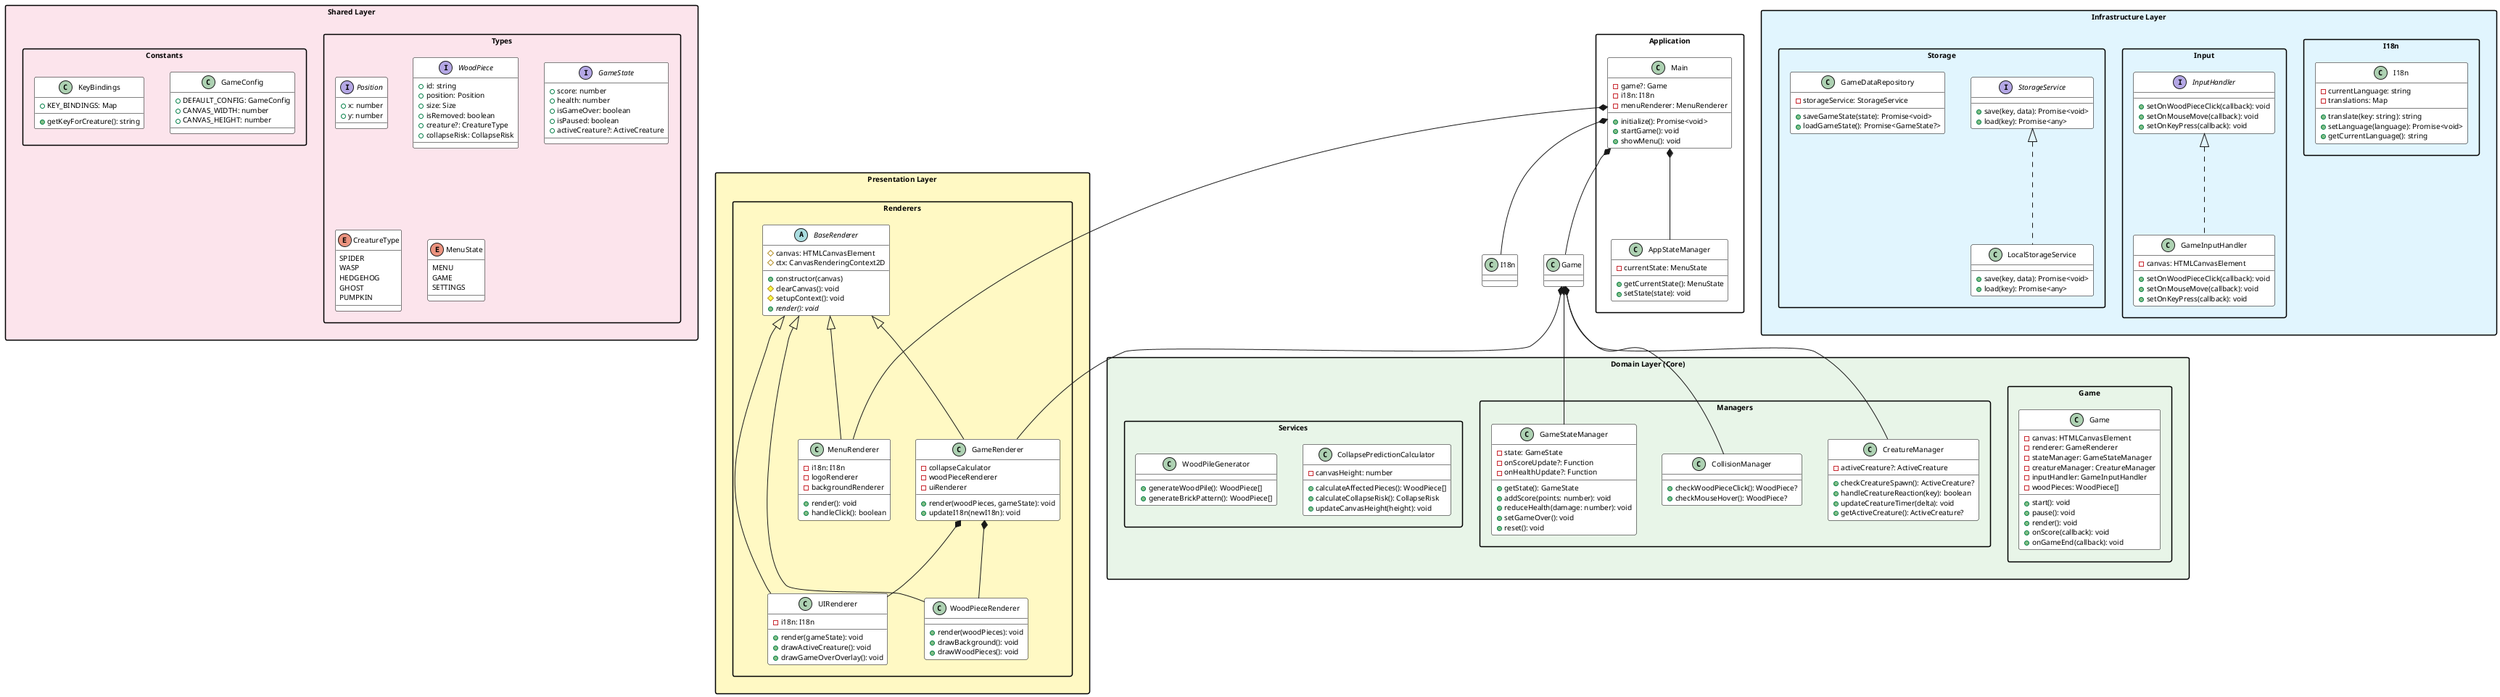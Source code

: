 @startuml Within_the_Woodpile_Clean_Architecture

!define DOMAIN #E8F5E8
!define INFRASTRUCTURE #E1F5FE
!define PRESENTATION #FFF9C4
!define SHARED #FCE4EC

' Layout optimizations
skinparam packageStyle rectangle
skinparam defaultFontSize 10
skinparam classBackgroundColor White
skinparam classBorderColor Black
skinparam packageBackgroundColor transparent

' === SHARED LAYER ===
package "Shared Layer" SHARED {
    package "Types" {
        interface Position {
            +x: number
            +y: number
        }
        
        interface WoodPiece {
            +id: string
            +position: Position
            +size: Size
            +isRemoved: boolean
            +creature?: CreatureType
            +collapseRisk: CollapseRisk
        }
        
        interface GameState {
            +score: number
            +health: number
            +isGameOver: boolean
            +isPaused: boolean
            +activeCreature?: ActiveCreature
        }
        
        enum CreatureType {
            SPIDER
            WASP
            HEDGEHOG
            GHOST
            PUMPKIN
        }
        
        enum MenuState {
            MENU
            GAME
            SETTINGS
        }
    }
    
    package "Constants" {
        class GameConfig {
            +DEFAULT_CONFIG: GameConfig
            +CANVAS_WIDTH: number
            +CANVAS_HEIGHT: number
        }
        
        class KeyBindings {
            +KEY_BINDINGS: Map
            +getKeyForCreature(): string
        }
    }
}

' === DOMAIN LAYER (CORE) ===
package "Domain Layer (Core)" DOMAIN {
    package "Game" {
        class Game {
            -canvas: HTMLCanvasElement
            -renderer: GameRenderer
            -stateManager: GameStateManager
            -creatureManager: CreatureManager
            -inputHandler: GameInputHandler
            -woodPieces: WoodPiece[]
            
            +start(): void
            +pause(): void
            +render(): void
            +onScore(callback): void
            +onGameEnd(callback): void
        }
    }
    
    package "Managers" {
        class GameStateManager {
            -state: GameState
            -onScoreUpdate?: Function
            -onHealthUpdate?: Function
            
            +getState(): GameState
            +addScore(points: number): void
            +reduceHealth(damage: number): void
            +setGameOver(): void
            +reset(): void
        }
        
        class CreatureManager {
            -activeCreature?: ActiveCreature
            
            +checkCreatureSpawn(): ActiveCreature?
            +handleCreatureReaction(key): boolean
            +updateCreatureTimer(delta): void
            +getActiveCreature(): ActiveCreature?
        }
        
        class CollisionManager {
            +checkWoodPieceClick(): WoodPiece?
            +checkMouseHover(): WoodPiece?
        }
    }
    
    package "Services" {
        class CollapsePredictionCalculator {
            -canvasHeight: number
            
            +calculateAffectedPieces(): WoodPiece[]
            +calculateCollapseRisk(): CollapseRisk
            +updateCanvasHeight(height): void
        }
        
        class WoodPileGenerator {
            +generateWoodPile(): WoodPiece[]
            +generateBrickPattern(): WoodPiece[]
        }
    }
}

' === INFRASTRUCTURE LAYER ===
package "Infrastructure Layer" INFRASTRUCTURE {
    package "I18n" {
        class I18n {
            -currentLanguage: string
            -translations: Map
            
            +translate(key: string): string
            +setLanguage(language): Promise<void>
            +getCurrentLanguage(): string
        }
    }
    
    package "Input" {
        interface InputHandler {
            +setOnWoodPieceClick(callback): void
            +setOnMouseMove(callback): void
            +setOnKeyPress(callback): void
        }
        
        class GameInputHandler {
            -canvas: HTMLCanvasElement
            
            +setOnWoodPieceClick(callback): void
            +setOnMouseMove(callback): void
            +setOnKeyPress(callback): void
        }
    }
    
    package "Storage" {
        interface StorageService {
            +save(key, data): Promise<void>
            +load(key): Promise<any>
        }
        
        class LocalStorageService {
            +save(key, data): Promise<void>
            +load(key): Promise<any>
        }
        
        class GameDataRepository {
            -storageService: StorageService
            
            +saveGameState(state): Promise<void>
            +loadGameState(): Promise<GameState?>
        }
    }
}

' === PRESENTATION LAYER ===
package "Presentation Layer" PRESENTATION {
    package "Renderers" {
        abstract class BaseRenderer {
            #canvas: HTMLCanvasElement
            #ctx: CanvasRenderingContext2D
            
            +constructor(canvas)
            #clearCanvas(): void
            #setupContext(): void
            +{abstract} render(): void
        }
        
        class GameRenderer {
            -collapseCalculator
            -woodPieceRenderer
            -uiRenderer
            
            +render(woodPieces, gameState): void
            +updateI18n(newI18n): void
        }
        
        class WoodPieceRenderer {
            +render(woodPieces): void
            +drawBackground(): void
            +drawWoodPieces(): void
        }
        
        class UIRenderer {
            -i18n: I18n
            
            +render(gameState): void
            +drawActiveCreature(): void
            +drawGameOverOverlay(): void
        }
        
        class MenuRenderer {
            -i18n: I18n
            -logoRenderer
            -backgroundRenderer
            
            +render(): void
            +handleClick(): boolean
        }
    }
}

' === APP ENTRY POINT ===
package "Application" {
    class AppStateManager {
        -currentState: MenuState
        
        +getCurrentState(): MenuState
        +setState(state): void
    }
    
    class Main {
        -game?: Game
        -i18n: I18n
        -menuRenderer: MenuRenderer
        
        +initialize(): Promise<void>
        +startGame(): void
        +showMenu(): void
    }
}

' === RELATIONSHIPS (simplified for readability) ===
BaseRenderer <|-- GameRenderer
BaseRenderer <|-- WoodPieceRenderer  
BaseRenderer <|-- UIRenderer
BaseRenderer <|-- MenuRenderer

GameRenderer *-- WoodPieceRenderer
GameRenderer *-- UIRenderer

Game *-- GameStateManager
Game *-- CreatureManager
Game *-- CollisionManager
Game *-- GameRenderer

InputHandler <|.. GameInputHandler
StorageService <|.. LocalStorageService

Main *-- AppStateManager
Main *-- Game
Main *-- MenuRenderer
Main *-- I18n

@enduml

' === DOMAIN LAYER (CORE) ===
package "Domain Layer (Core)" DOMAIN {
    package "Game" {
        class Game {
            -canvas: HTMLCanvasElement
            -renderer: GameRenderer
            -stateManager: GameStateManager
            -creatureManager: CreatureManager
            -collisionManager: CollisionManager
            -inputHandler: GameInputHandler
            -woodPieces: WoodPiece[]
            -i18n: I18n
            -config: GameConfig
            
            +constructor(canvas: HTMLCanvasElement, i18n: I18n, config: GameConfig)
            +start(): void
            +pause(): void
            +resume(): void
            +stop(): void
            +render(): void
            +onScore(callback: (score: number) => void): void
            +onHealth(callback: (health: number) => void): void
            +onGameEnd(callback: () => void): void
        }
        
        class GameLoop {
            -isRunning: boolean
            -lastTime: number
            -targetFPS: number
            -gameInstance: Game
            
            +start(game: Game): void
            +stop(): void
            +pause(): void
            +resume(): void
            -update(deltaTime: number): void
        }
    }
    
    package "Managers" {
        class GameStateManager {
            -state: GameState
            -onScoreUpdate?: (score: number) => void
            -onHealthUpdate?: (health: number) => void
            -onGameEnd?: () => void
            
            +getState(): GameState
            +addScore(points: number): void
            +reduceHealth(damage: number): void
            +setGameOver(): void
            +reset(): void
            +setOnScoreUpdate(callback: (score: number) => void): void
            +setOnHealthUpdate(callback: (health: number) => void): void
            +setOnGameEnd(callback: () => void): void
        }
        
        class CreatureManager {
            -activeCreature?: ActiveCreature
            -onScoreUpdate?: (points: number) => void
            -onHealthUpdate?: (damage: number) => void
            
            +checkCreatureSpawn(woodPiece: WoodPiece): ActiveCreature?
            +handleCreatureReaction(key: string): boolean
            +updateCreatureTimer(deltaTime: number): void
            +getActiveCreature(): ActiveCreature?
            +clearActiveCreature(): void
            +setOnScoreUpdate(callback: (points: number) => void): void
            +setOnHealthUpdate(callback: (damage: number) => void): void
        }
        
        class CollisionManager {
            +checkWoodPieceClick(mousePos: Position, woodPieces: WoodPiece[]): WoodPiece?
            +checkMouseHover(mousePos: Position, woodPieces: WoodPiece[]): WoodPiece?
        }
    }
    
    package "Services" {
        class CollapsePredictionCalculator {
            -canvasHeight: number
            
            +constructor(canvasHeight: number)
            +calculateAffectedPieces(targetPiece: WoodPiece, allPieces: WoodPiece[]): WoodPiece[]
            +calculateCollapseRisk(piece: WoodPiece, allPieces: WoodPiece[]): CollapseRisk
            +updateCanvasHeight(height: number): void
            -isDirectlySupported(piece: WoodPiece, supportPieces: WoodPiece[]): boolean
            -hasSecondarySupport(piece: WoodPiece, allPieces: WoodPiece[]): boolean
        }
        
        class WoodPileGenerator {
            +generateWoodPile(config: GameConfig): WoodPiece[]
            +generateBrickPattern(rows: number, piecesPerRow: number, config: GameConfig): WoodPiece[]
            -createWoodPiece(x: number, y: number, config: GameConfig): WoodPiece
            -assignCreature(piece: WoodPiece, config: GameConfig): void
        }
    }
}

' === INFRASTRUCTURE LAYER ===
package "Infrastructure Layer" INFRASTRUCTURE {
    package "I18n" {
        class I18n {
            -currentLanguage: string
            -translations: Map<string, any>
            
            +constructor(language: string)
            +translate(key: string): string
            +setLanguage(language: string): Promise<void>
            +getCurrentLanguage(): string
            -loadTranslations(language: string): Promise<any>
        }
    }
    
    package "Input" {
        interface InputHandler {
            +setOnWoodPieceClick(callback: (piece: WoodPiece) => void): void
            +setOnMouseMove(callback: (position: Position) => void): void
            +setOnKeyPress(callback: (key: string) => void): void
        }
        
        class GameInputHandler {
            -canvas: HTMLCanvasElement
            -onWoodPieceClick?: (piece: WoodPiece) => void
            -onMouseMove?: (position: Position) => void
            -onKeyPress?: (key: string) => void
            
            +constructor(canvas: HTMLCanvasElement)
            +setOnWoodPieceClick(callback: (piece: WoodPiece) => void): void
            +setOnMouseMove(callback: (position: Position) => void): void
            +setOnKeyPress(callback: (key: string) => void): void
            +destroy(): void
        }
    }
    
    package "Storage" {
        interface StorageService {
            +save(key: string, data: any): Promise<void>
            +load(key: string): Promise<any>
            +remove(key: string): Promise<void>
        }
        
        class LocalStorageService {
            +save(key: string, data: any): Promise<void>
            +load(key: string): Promise<any>
            +remove(key: string): Promise<void>
        }
        
        interface GameDataRepository {
            +saveGameState(state: GameState): Promise<void>
            +loadGameState(): Promise<GameState?>
            +saveSettings(settings: any): Promise<void>
            +loadSettings(): Promise<any>
        }
        
        class GameDataRepositoryImpl {
            -storageService: StorageService
            
            +constructor(storageService: StorageService)
            +saveGameState(state: GameState): Promise<void>
            +loadGameState(): Promise<GameState?>
            +saveSettings(settings: any): Promise<void>
            +loadSettings(): Promise<any>
        }
    }
}

' === PRESENTATION LAYER ===
package "Presentation Layer" PRESENTATION {
    package "Shared Renderers" {
        abstract class BaseRenderer {
            #canvas: HTMLCanvasElement
            #ctx: CanvasRenderingContext2D
            
            +constructor(canvas: HTMLCanvasElement)
            #clearCanvas(): void
            #setupContext(): void
            #renderTextWithShadow(text: string, x: number, y: number, color: string): void
            +{abstract} render(...args: any[]): void
        }
    }
    
    package "Game Renderers" {
        class GameRenderer {
            -collapseCalculator: CollapsePredictionCalculator
            -woodPieceRenderer: WoodPieceRenderer
            -uiRenderer: UIRenderer
            -i18n: I18n
            
            +constructor(canvas: HTMLCanvasElement, i18n: I18n)
            +render(woodPieces: WoodPiece[], gameState: GameState, hoveredPiece?: WoodPiece): void
            +updateI18n(newI18n: I18n): void
            +updateCanvasSize(width: number, height: number): void
            +getCollapseCalculator(): CollapsePredictionCalculator
            +drawInstructions(): void
        }
        
        class WoodPieceRenderer {
            +constructor(canvas: HTMLCanvasElement)
            +render(woodPieces: WoodPiece[], hoveredPiece?: WoodPiece, affectedPieces?: WoodPiece[]): void
            +drawBackground(): void
            +drawWoodPieces(pieces: WoodPiece[], hoveredPiece?: WoodPiece, affectedPieces?: WoodPiece[]): void
            -drawWoodPiece(piece: WoodPiece, isHovered: boolean, isAffected: boolean): void
            -drawWoodTexture(x: number, y: number, radius: number): void
        }
        
        class UIRenderer {
            -i18n: I18n
            
            +constructor(canvas: HTMLCanvasElement, i18n: I18n)
            +render(gameState: GameState): void
            +drawActiveCreature(activeCreature: ActiveCreature): void
            +drawGameOverOverlay(): void
            +drawInstructions(): void
            +updateI18n(newI18n: I18n): void
            -getCreatureEmoji(type: CreatureType): string
            -drawCreatureInstruction(type: CreatureType): void
        }
    }
    
    package "Menu Renderers" {
        class MenuRenderer {
            -i18n: I18n
            -logoRenderer: LogoRenderer
            -particleSystem: MenuParticleSystem
            -backgroundRenderer: BackgroundRenderer
            -buttonManager: MenuButtonManager
            -animationTime: number
            
            +constructor(canvas: HTMLCanvasElement, i18n: I18n)
            +render(): void
            +handleClick(mousePos: Position): boolean
            +handleMouseMove(mousePos: Position): void
            +setOnStartClick(callback: () => void): void
            +setOnSettingsClick(callback: () => void): void
            +destroy(): void
        }
        
        class LogoRenderer {
            +constructor(canvas: HTMLCanvasElement)
            +render(animationTime: number): void
            -renderTitle(centerX: number, logoY: number): void
            -renderAnimatedWoodPile(centerX: number, logoY: number, animationTime: number): void
            -renderEmoji(centerX: number, logoY: number): void
        }
        
        class BackgroundRenderer {
            +constructor(canvas: HTMLCanvasElement)
            +render(animationTime: number): void
            -renderGradientBackground(): void
            -renderAnimatedTrees(animationTime: number): void
            -drawTree(x: number, baseY: number, height: number, sway: number): void
        }
    }
}

' === APP ENTRY POINT ===
package "Application" {
    class AppStateManager {
        -currentState: MenuState
        -onStateChange?: (state: MenuState) => void
        
        +getCurrentState(): MenuState
        +setState(state: MenuState): void
        +setOnStateChange(callback: (state: MenuState) => void): void
    }
    
    class Main {
        -game?: Game
        -i18n: I18n
        -menuRenderer: MenuRenderer
        -appStateManager: AppStateManager
        
        +initialize(): Promise<void>
        +startGame(): void
        +showMenu(): void
        +handleStateChange(state: MenuState): void
    }
}

' === RELATIONSHIPS ===
BaseRenderer <|-- GameRenderer
BaseRenderer <|-- WoodPieceRenderer  
BaseRenderer <|-- UIRenderer
BaseRenderer <|-- MenuRenderer
BaseRenderer <|-- LogoRenderer
BaseRenderer <|-- BackgroundRenderer

GameRenderer *-- WoodPieceRenderer
GameRenderer *-- UIRenderer
GameRenderer *-- CollapsePredictionCalculator

MenuRenderer *-- LogoRenderer
MenuRenderer *-- BackgroundRenderer

Game *-- GameStateManager
Game *-- CreatureManager
Game *-- CollisionManager
Game *-- GameRenderer
Game *-- GameInputHandler

CreatureManager ..> ActiveCreature
GameStateManager ..> GameState
WoodPileGenerator ..> WoodPiece
CollapsePredictionCalculator ..> WoodPiece

InputHandler <|.. GameInputHandler
StorageService <|.. LocalStorageService
GameDataRepository <|.. GameDataRepositoryImpl

GameDataRepositoryImpl *-- StorageService

Main *-- AppStateManager
Main *-- Game
Main *-- MenuRenderer
Main *-- I18n

@enduml
        +healthPenalty: number
        +collapseDamage: number
    }
    
    enum CreatureType {
        SPIDER
        WASP
        HEDGEHOG
        GHOST
        PUMPKIN
    }
    
    enum CollapseRisk {
        NONE
        LOW
        MEDIUM
        HIGH
    }
    
    interface KeyBinding {
        +creature: CreatureType
        +key: string
        +keyCode: string
        +action: string
    }
}

package "Core Game Logic" LIGHTBLUE {
    class Game {
        -config: GameConfig
        -woodPileGenerator: WoodPileGenerator
        -renderer: GameRenderer
        -i18n: I18n
        -woodPieces: WoodPiece[]
        -gameState: GameState
        -hoveredPiece?: WoodPiece
        -canvas: HTMLCanvasElement
        -animationId?: number
        -lastUpdateTime: number
        
        +constructor(canvas: HTMLCanvasElement, i18n: I18n, config: GameConfig)
        +onScore(callback: (score: number) => void): void
        +onHealth(callback: (health: number) => void): void
        +onGameEnd(callback: () => void): void
        +togglePause(): void
        +destroy(): void
        +getGameState(): GameState
        
        -createInitialGameState(): GameState
        -initializeGame(): void
        -setupEventListeners(): void
        -handleCanvasClick(event: MouseEvent): void
        -handleMouseMove(event: MouseEvent): void
        -handleMouseLeave(): void
        -handleKeyPress(event: KeyboardEvent): void
        -getClickedPiece(event: MouseEvent): WoodPiece | undefined
        -removeWoodPiece(piece: WoodPiece): void
        -encounterCreature(piece: WoodPiece): void
        -handleSuccessfulCreatureReaction(): void
        -handleFailedCreatureReaction(): void
        -handlePotentialCollapse(removedPiece: WoodPiece): void
        -addScore(points: number): void
        -reduceHealth(damage: number): void
        -endGame(): void
        -restartGame(): void
        -startGameLoop(): void
        -update(deltaTime: number): void
        -render(): void
    }
}

package "Data Generation" LIGHTGREEN {
    class WoodPileGenerator {
        -config: GameConfig
        
        +constructor(config: GameConfig)
        +generateWoodPile(): WoodPiece[]
        +updateCollapseRisks(woodPieces: WoodPiece[]): WoodPiece[]
        +findCollapsingPieces(removedPiece: WoodPiece, allPieces: WoodPiece[]): WoodPiece[]
        
        -calculateRows(): number
        -calculatePiecesPerRow(): number
        -createWoodPiece(row: number, col: number): WoodPiece
        -generateId(row: number, col: number): string
        -calculateBrickPosition(row: number, col: number): Position
        -createSize(): Size
        -assignCreature(): CreatureType | undefined
        -getRandomCreature(): CreatureType
        -calculateCollapseRisks(woodPieces: WoodPiece[]): WoodPiece[]
        -calculateRiskForPiece(piece: WoodPiece, allPieces: WoodPiece[]): CollapseRisk
        -isOnGround(piece: WoodPiece): boolean
        -findSupportingPieces(piece: WoodPiece, allPieces: WoodPiece[]): WoodPiece[]
        -isPieceSupporting(piece: WoodPiece, supportPiece: WoodPiece): boolean
    }
}

package "Rendering & UI" LIGHTPINK {
    class GameRenderer {
        -ctx: CanvasRenderingContext2D
        -i18n: I18n
        
        +constructor(canvas: HTMLCanvasElement, i18n: I18n)
        +render(woodPieces: WoodPiece[], gameState: GameState, hoveredPiece?: WoodPiece): void
        
        -drawBackground(): void
        -clearCanvas(): void
        -drawWoodPieces(woodPieces: WoodPiece[], hoveredPiece?: WoodPiece): void
        -drawWoodPiece(piece: WoodPiece, isHovered: boolean): void
        -drawWoodTextureCircular(centerX: number, centerY: number, radius: number): void
        -drawCreatureHint(piece: WoodPiece): void
        -drawCollapseRiskBorderCircular(centerX: number, centerY: number, radius: number, collapseRisk: CollapseRisk): void
        -drawActiveCreature(activeCreature: ActiveCreature): void
        -getCreatureEmoji(type: CreatureType): string
        -drawReactionTimer(progress: number, position: {x: number; y: number}): void
        -drawCreatureInstruction(type: CreatureType): void
        -drawGameOverOverlay(): void
    }
    
    class I18n {
        -currentLanguage: string
        -translations: Record<string, any>
        
        +loadLanguage(lang: string): Promise<void>
        +translate(key: string): string
        +getCurrentLanguage(): string
        +getSavedLanguage(): string
        +updateUI(): void
        +initialize(): Promise<void>
    }
}

package "Entry Point" LIGHTYELLOW {
    class Main {
        +game: Game
        +i18n: I18n
        
        +initializeGame(): Promise<void>
        +updateGameStats(score?: number, health?: number): void
        +handleGameOver(): void
        +cleanup(): void
    }
}

' Relationships
Game --> WoodPileGenerator : uses
Game --> GameRenderer : uses
Game --> I18n : uses
Game --> GameConfig : uses
Game --> GameState : manages
Game --> WoodPiece : manages

WoodPileGenerator --> GameConfig : uses
WoodPileGenerator --> WoodPiece : creates
WoodPileGenerator --> CreatureType : uses
WoodPileGenerator --> CollapseRisk : uses
WoodPileGenerator --> Position : uses
WoodPileGenerator --> Size : uses

GameRenderer --> I18n : uses
GameRenderer --> WoodPiece : renders
GameRenderer --> GameState : renders
GameRenderer --> ActiveCreature : renders
GameRenderer --> CreatureType : renders
GameRenderer --> CollapseRisk : renders

Main --> Game : creates
Main --> I18n : creates
Main --> GameConfig : uses

WoodPiece --> Position : contains
WoodPiece --> Size : contains
WoodPiece --> CreatureType : contains
WoodPiece --> CollapseRisk : contains

GameState --> ActiveCreature : contains
ActiveCreature --> CreatureType : contains
ActiveCreature --> Position : contains

@enduml